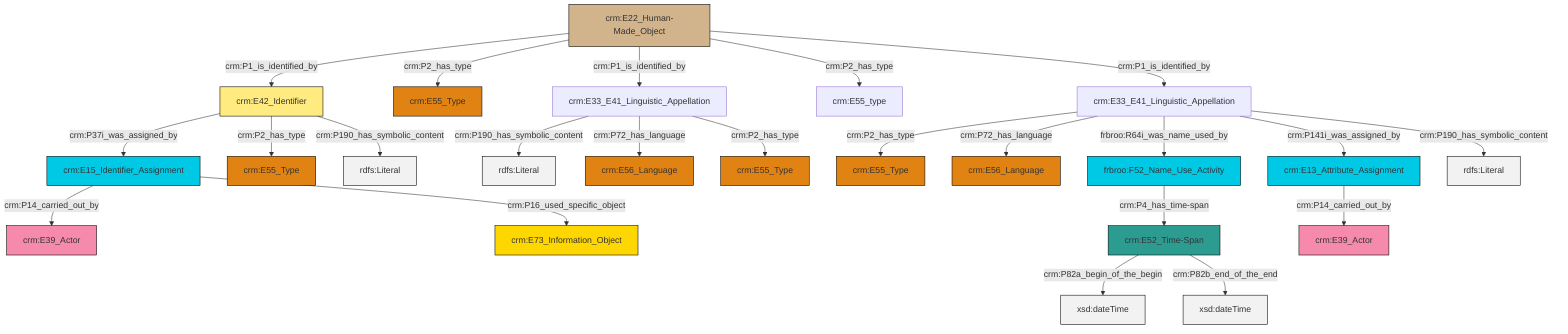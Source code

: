 graph TD
classDef Literal fill:#f2f2f2,stroke:#000000;
classDef CRM_Entity fill:#FFFFFF,stroke:#000000;
classDef Temporal_Entity fill:#00C9E6, stroke:#000000;
classDef Type fill:#E18312, stroke:#000000;
classDef Time-Span fill:#2C9C91, stroke:#000000;
classDef Appellation fill:#FFEB7F, stroke:#000000;
classDef Place fill:#008836, stroke:#000000;
classDef Persistent_Item fill:#B266B2, stroke:#000000;
classDef Conceptual_Object fill:#FFD700, stroke:#000000;
classDef Physical_Thing fill:#D2B48C, stroke:#000000;
classDef Actor fill:#f58aad, stroke:#000000;
classDef PC_Classes fill:#4ce600, stroke:#000000;
classDef Multi fill:#cccccc,stroke:#000000;

0["crm:E52_Time-Span"]:::Time-Span -->|crm:P82a_begin_of_the_begin| 1[xsd:dateTime]:::Literal
8["frbroo:F52_Name_Use_Activity"]:::Temporal_Entity -->|crm:P4_has_time-span| 0["crm:E52_Time-Span"]:::Time-Span
11["crm:E42_Identifier"]:::Appellation -->|crm:P37i_was_assigned_by| 12["crm:E15_Identifier_Assignment"]:::Temporal_Entity
13["crm:E22_Human-Made_Object"]:::Physical_Thing -->|crm:P1_is_identified_by| 11["crm:E42_Identifier"]:::Appellation
13["crm:E22_Human-Made_Object"]:::Physical_Thing -->|crm:P2_has_type| 14["crm:E55_Type"]:::Type
15["crm:E33_E41_Linguistic_Appellation"]:::Default -->|crm:P190_has_symbolic_content| 16[rdfs:Literal]:::Literal
17["crm:E33_E41_Linguistic_Appellation"]:::Default -->|crm:P2_has_type| 18["crm:E55_Type"]:::Type
11["crm:E42_Identifier"]:::Appellation -->|crm:P2_has_type| 20["crm:E55_Type"]:::Type
0["crm:E52_Time-Span"]:::Time-Span -->|crm:P82b_end_of_the_end| 26[xsd:dateTime]:::Literal
15["crm:E33_E41_Linguistic_Appellation"]:::Default -->|crm:P72_has_language| 6["crm:E56_Language"]:::Type
13["crm:E22_Human-Made_Object"]:::Physical_Thing -->|crm:P1_is_identified_by| 15["crm:E33_E41_Linguistic_Appellation"]:::Default
17["crm:E33_E41_Linguistic_Appellation"]:::Default -->|crm:P72_has_language| 21["crm:E56_Language"]:::Type
11["crm:E42_Identifier"]:::Appellation -->|crm:P190_has_symbolic_content| 28[rdfs:Literal]:::Literal
13["crm:E22_Human-Made_Object"]:::Physical_Thing -->|crm:P2_has_type| 29["crm:E55_type"]:::Default
17["crm:E33_E41_Linguistic_Appellation"]:::Default -->|frbroo:R64i_was_name_used_by| 8["frbroo:F52_Name_Use_Activity"]:::Temporal_Entity
15["crm:E33_E41_Linguistic_Appellation"]:::Default -->|crm:P2_has_type| 23["crm:E55_Type"]:::Type
17["crm:E33_E41_Linguistic_Appellation"]:::Default -->|crm:P141i_was_assigned_by| 2["crm:E13_Attribute_Assignment"]:::Temporal_Entity
12["crm:E15_Identifier_Assignment"]:::Temporal_Entity -->|crm:P14_carried_out_by| 4["crm:E39_Actor"]:::Actor
13["crm:E22_Human-Made_Object"]:::Physical_Thing -->|crm:P1_is_identified_by| 17["crm:E33_E41_Linguistic_Appellation"]:::Default
2["crm:E13_Attribute_Assignment"]:::Temporal_Entity -->|crm:P14_carried_out_by| 38["crm:E39_Actor"]:::Actor
17["crm:E33_E41_Linguistic_Appellation"]:::Default -->|crm:P190_has_symbolic_content| 39[rdfs:Literal]:::Literal
12["crm:E15_Identifier_Assignment"]:::Temporal_Entity -->|crm:P16_used_specific_object| 9["crm:E73_Information_Object"]:::Conceptual_Object
